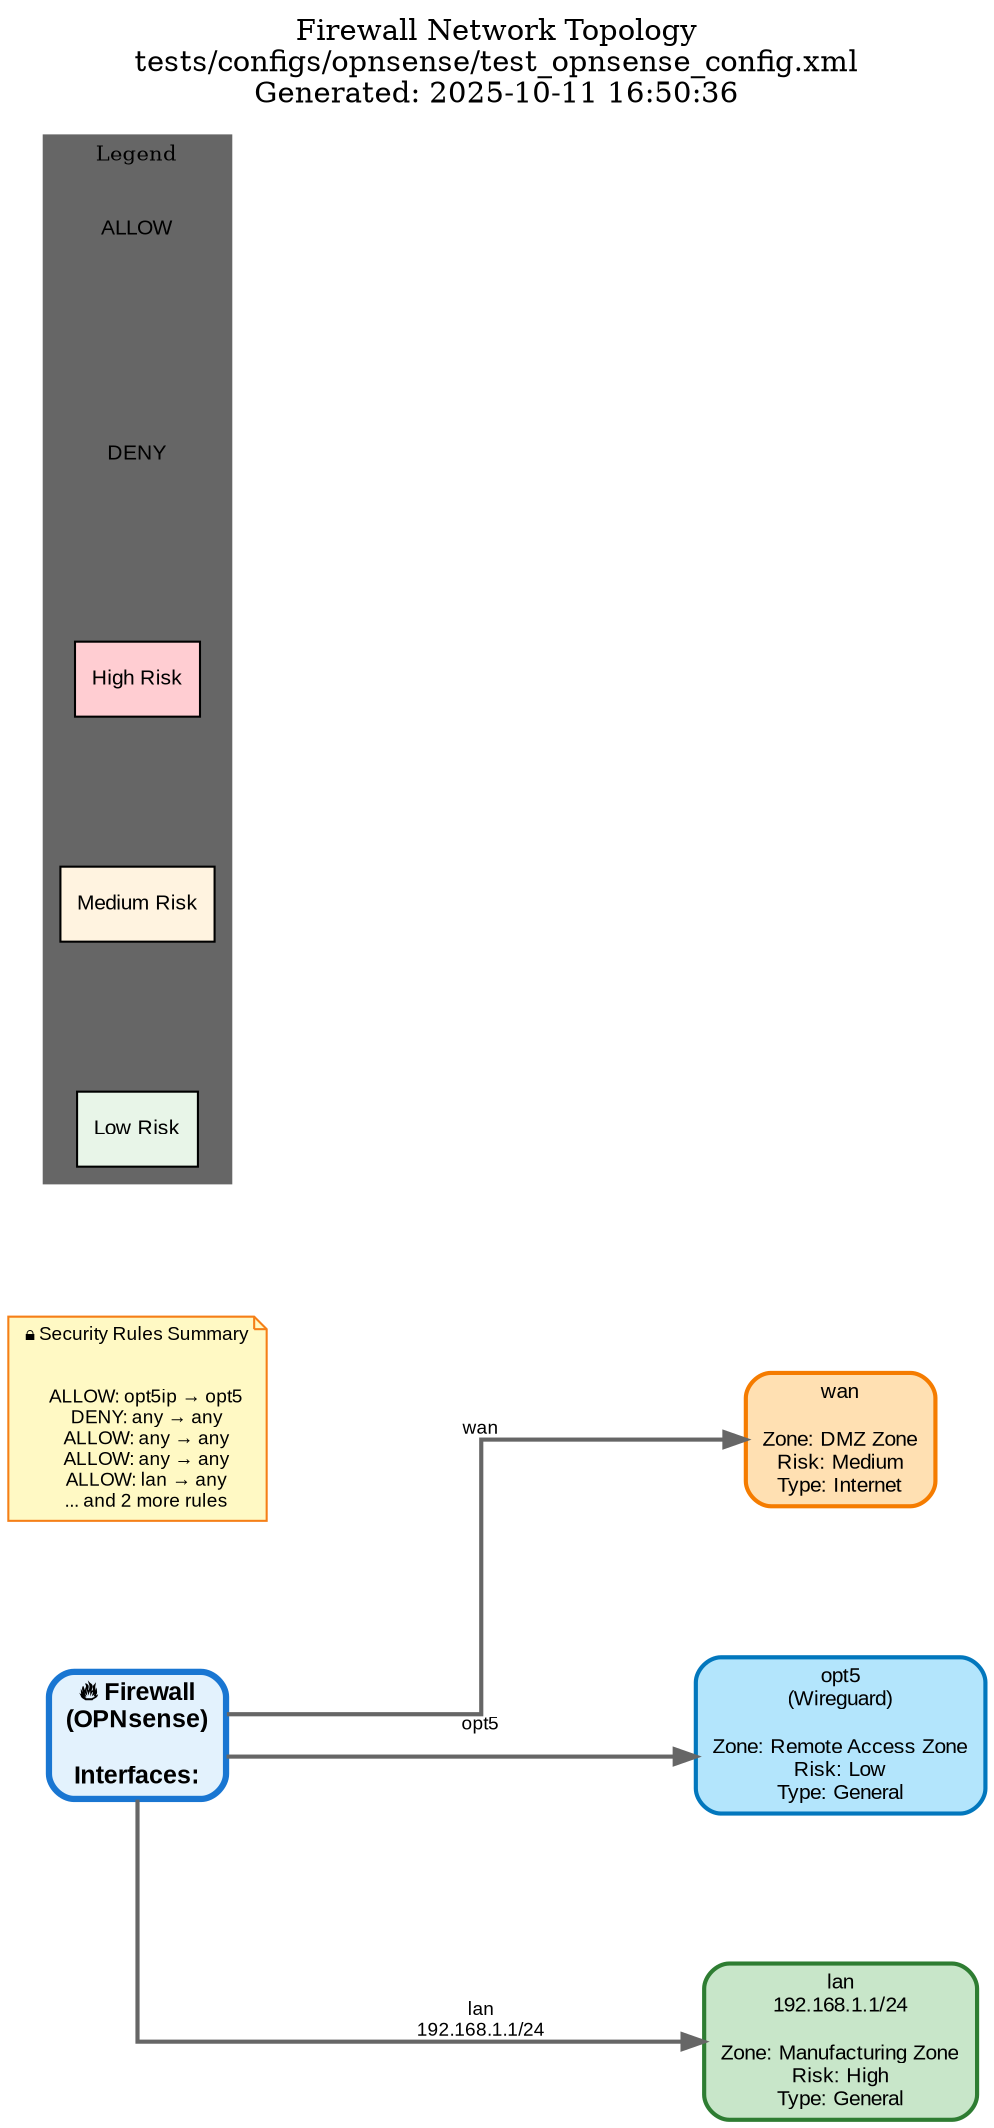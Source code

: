 digraph FirewallTopology {
  rankdir=LR;
  node [fontname="Arial", fontsize=10];
  edge [fontname="Arial", fontsize=9];
  bgcolor=white;
  splines=ortho;
  nodesep=1.0;
  ranksep=2.0;

  label="Firewall Network Topology\ntests/configs/opnsense/test_opnsense_config.xml\nGenerated: 2025-10-11 16:50:36";
  labelloc=t;
  fontsize=14;

  // Central Firewall
  firewall [
    label="🔥 Firewall\n(OPNsense)\n\nInterfaces:";
    shape=box;
    style="filled,rounded";
    fillcolor="#e3f2fd";
    color="#1976d2";
    penwidth=3;
    fontsize=12;
    fontname="Arial Bold";
  ];

  // Network Segments
  net_wan [
    label="wan\n\nZone: DMZ Zone\nRisk: Medium\nType: Internet";
    shape=box;
    style="filled,rounded";
    fillcolor="#ffe0b2";
    color="#f57c00";
    penwidth=2;
    fontsize=10;
  ];
  net_opt5 [
    label="opt5\n(Wireguard)\n\nZone: Remote Access Zone\nRisk: Low\nType: General";
    shape=box;
    style="filled,rounded";
    fillcolor="#b3e5fc";
    color="#0277bd";
    penwidth=2;
    fontsize=10;
  ];
  net_lan [
    label="lan\n192.168.1.1/24\n\nZone: Manufacturing Zone\nRisk: High\nType: General";
    shape=box;
    style="filled,rounded";
    fillcolor="#c8e6c9";
    color="#2e7d32";
    penwidth=2;
    fontsize=10;
  ];

  // Firewall to Network Connections
  firewall -> net_wan [
    label="wan";
    fontsize=9;
    color="#666666";
    penwidth=2;
  ];
  firewall -> net_opt5 [
    label="opt5";
    fontsize=9;
    color="#666666";
    penwidth=2;
  ];
  firewall -> net_lan [
    label="lan\n192.168.1.1/24";
    fontsize=9;
    color="#666666";
    penwidth=2;
  ];

  // Security Rules (as edge labels)

  // Security Rules Summary
  rules_summary [
    label="🔒 Security Rules Summary\n\n
    ALLOW: opt5ip → opt5\n    DENY: any → any\n    ALLOW: any → any\n    ALLOW: any → any\n    ALLOW: lan → any\n    ... and 2 more rules";
    shape=note;
    style="filled,rounded";
    fillcolor="#fff9c4";
    color="#f57f17";
    fontsize=9;
  ];
  // Legend
  subgraph cluster_legend {
    label="Legend";
    style=filled;
    bgcolor="#ffffff";
    color="#666666";
    fontsize=10;

    legend_allow [label="ALLOW", color="green", style="solid", shape="plaintext"];
    legend_deny [label="DENY", color="red", style="dashed", shape="plaintext"];
    legend_high [label="High Risk", fillcolor="#ffcdd2", style="filled", shape="box"];
    legend_medium [label="Medium Risk", fillcolor="#fff3e0", style="filled", shape="box"];
    legend_low [label="Low Risk", fillcolor="#e8f5e8", style="filled", shape="box"];
  }
}
